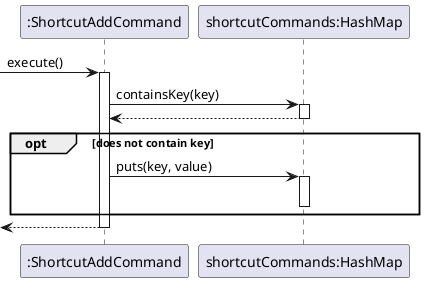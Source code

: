 @startuml
participant ":ShortcutAddCommand" as ShortcutAddCommand
participant "shortcutCommands:HashMap" as shortcutCommands

[-> ShortcutAddCommand : execute()
activate ShortcutAddCommand

ShortcutAddCommand -> shortcutCommands : containsKey(key)
activate shortcutCommands
shortcutCommands --> ShortcutAddCommand

deactivate shortcutCommands


opt does not contain key


ShortcutAddCommand -> shortcutCommands : puts(key, value)
activate shortcutCommands
deactivate shortcutCommands

end
[<--ShortcutAddCommand
deactivate ShortcutAddCommand


@enduml